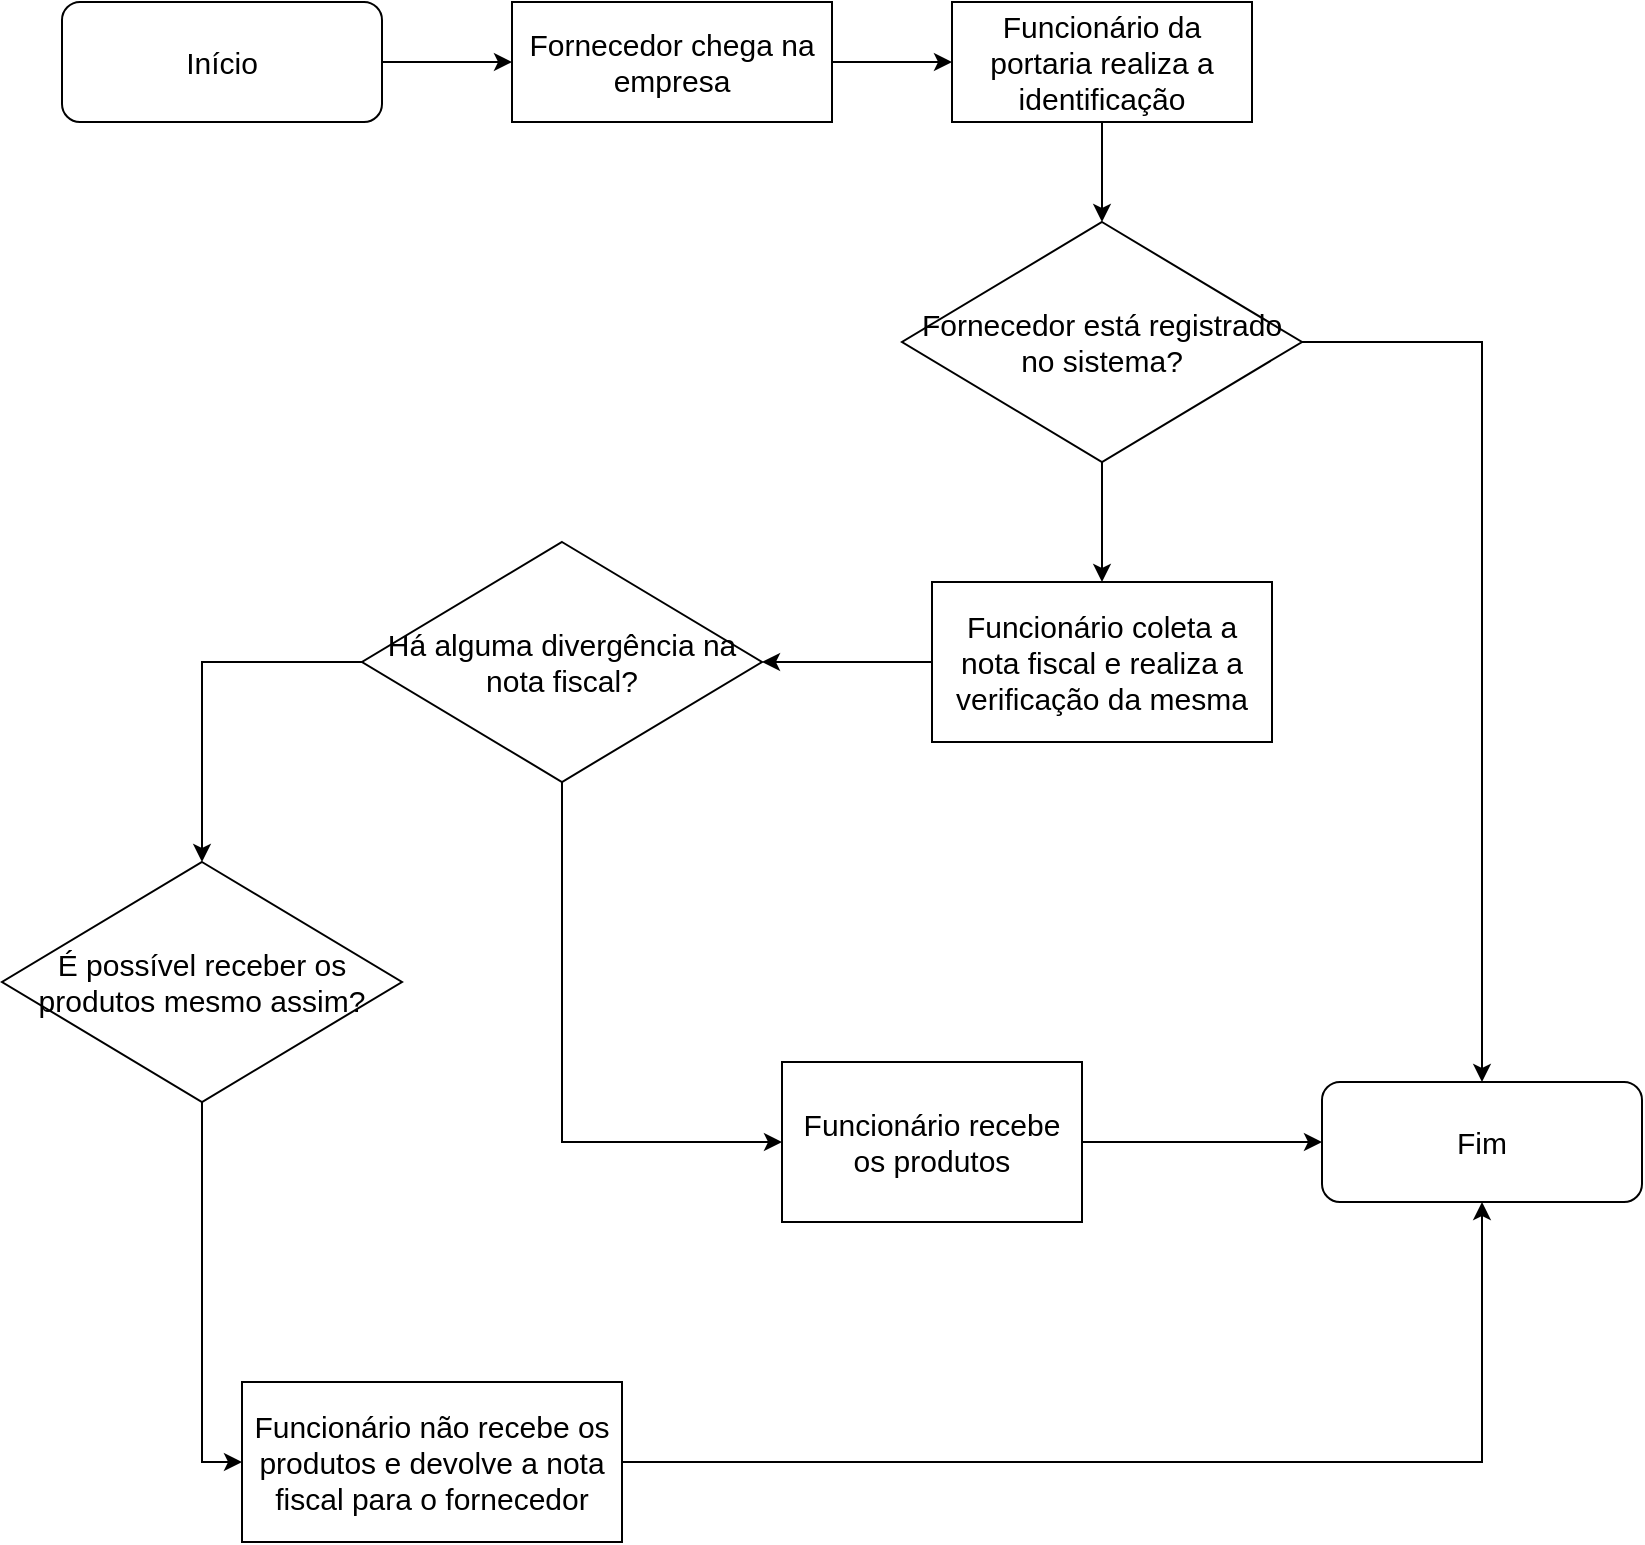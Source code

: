 <mxfile version="21.7.2" type="github">
  <diagram name="Page-1" id="IFbi0l0zsZ9HXe9LOnJm">
    <mxGraphModel dx="1361" dy="763" grid="1" gridSize="10" guides="1" tooltips="1" connect="1" arrows="1" fold="1" page="1" pageScale="1" pageWidth="850" pageHeight="1100" math="0" shadow="0">
      <root>
        <mxCell id="0" />
        <mxCell id="1" parent="0" />
        <mxCell id="UpsidfB4OOWGOqYcArzy-16" value="" style="edgeStyle=orthogonalEdgeStyle;rounded=0;orthogonalLoop=1;jettySize=auto;html=1;" edge="1" parent="1" source="UpsidfB4OOWGOqYcArzy-1" target="UpsidfB4OOWGOqYcArzy-2">
          <mxGeometry relative="1" as="geometry" />
        </mxCell>
        <mxCell id="UpsidfB4OOWGOqYcArzy-1" value="&lt;font style=&quot;font-size: 15px;&quot;&gt;Início&lt;/font&gt;" style="rounded=1;whiteSpace=wrap;html=1;" vertex="1" parent="1">
          <mxGeometry x="40" y="160" width="160" height="60" as="geometry" />
        </mxCell>
        <mxCell id="UpsidfB4OOWGOqYcArzy-15" value="" style="edgeStyle=orthogonalEdgeStyle;rounded=0;orthogonalLoop=1;jettySize=auto;html=1;" edge="1" parent="1" source="UpsidfB4OOWGOqYcArzy-2" target="UpsidfB4OOWGOqYcArzy-4">
          <mxGeometry relative="1" as="geometry" />
        </mxCell>
        <mxCell id="UpsidfB4OOWGOqYcArzy-2" value="&lt;font style=&quot;font-size: 15px;&quot;&gt;Fornecedor chega na empresa&lt;/font&gt;" style="rounded=0;whiteSpace=wrap;html=1;" vertex="1" parent="1">
          <mxGeometry x="265" y="160" width="160" height="60" as="geometry" />
        </mxCell>
        <mxCell id="UpsidfB4OOWGOqYcArzy-13" style="edgeStyle=orthogonalEdgeStyle;rounded=0;orthogonalLoop=1;jettySize=auto;html=1;exitX=1;exitY=0.5;exitDx=0;exitDy=0;entryX=0.5;entryY=0;entryDx=0;entryDy=0;" edge="1" parent="1" source="UpsidfB4OOWGOqYcArzy-3" target="UpsidfB4OOWGOqYcArzy-12">
          <mxGeometry relative="1" as="geometry" />
        </mxCell>
        <mxCell id="UpsidfB4OOWGOqYcArzy-14" style="edgeStyle=orthogonalEdgeStyle;rounded=0;orthogonalLoop=1;jettySize=auto;html=1;exitX=0.5;exitY=1;exitDx=0;exitDy=0;entryX=0.5;entryY=0;entryDx=0;entryDy=0;" edge="1" parent="1" source="UpsidfB4OOWGOqYcArzy-3" target="UpsidfB4OOWGOqYcArzy-6">
          <mxGeometry relative="1" as="geometry" />
        </mxCell>
        <mxCell id="UpsidfB4OOWGOqYcArzy-3" value="&lt;font style=&quot;font-size: 15px;&quot;&gt;Fornecedor está registrado no sistema?&lt;/font&gt;" style="rhombus;whiteSpace=wrap;html=1;" vertex="1" parent="1">
          <mxGeometry x="460" y="270" width="200" height="120" as="geometry" />
        </mxCell>
        <mxCell id="UpsidfB4OOWGOqYcArzy-17" value="" style="edgeStyle=orthogonalEdgeStyle;rounded=0;orthogonalLoop=1;jettySize=auto;html=1;" edge="1" parent="1" source="UpsidfB4OOWGOqYcArzy-4" target="UpsidfB4OOWGOqYcArzy-3">
          <mxGeometry relative="1" as="geometry" />
        </mxCell>
        <mxCell id="UpsidfB4OOWGOqYcArzy-4" value="&lt;font style=&quot;font-size: 15px;&quot;&gt;Funcionário da portaria realiza a identificação&lt;/font&gt;" style="rounded=0;whiteSpace=wrap;html=1;" vertex="1" parent="1">
          <mxGeometry x="485" y="160" width="150" height="60" as="geometry" />
        </mxCell>
        <mxCell id="UpsidfB4OOWGOqYcArzy-21" value="" style="edgeStyle=orthogonalEdgeStyle;rounded=0;orthogonalLoop=1;jettySize=auto;html=1;" edge="1" parent="1" source="UpsidfB4OOWGOqYcArzy-6" target="UpsidfB4OOWGOqYcArzy-8">
          <mxGeometry relative="1" as="geometry" />
        </mxCell>
        <mxCell id="UpsidfB4OOWGOqYcArzy-6" value="&lt;font style=&quot;font-size: 15px;&quot;&gt;Funcionário coleta a nota fiscal e realiza a verificação da mesma&lt;/font&gt;" style="rounded=0;whiteSpace=wrap;html=1;" vertex="1" parent="1">
          <mxGeometry x="475" y="450" width="170" height="80" as="geometry" />
        </mxCell>
        <mxCell id="UpsidfB4OOWGOqYcArzy-26" style="edgeStyle=orthogonalEdgeStyle;rounded=0;orthogonalLoop=1;jettySize=auto;html=1;exitX=0.5;exitY=1;exitDx=0;exitDy=0;entryX=0;entryY=0.5;entryDx=0;entryDy=0;" edge="1" parent="1" source="UpsidfB4OOWGOqYcArzy-8" target="UpsidfB4OOWGOqYcArzy-9">
          <mxGeometry relative="1" as="geometry" />
        </mxCell>
        <mxCell id="UpsidfB4OOWGOqYcArzy-29" style="edgeStyle=orthogonalEdgeStyle;rounded=0;orthogonalLoop=1;jettySize=auto;html=1;exitX=0;exitY=0.5;exitDx=0;exitDy=0;entryX=0.5;entryY=0;entryDx=0;entryDy=0;" edge="1" parent="1" source="UpsidfB4OOWGOqYcArzy-8" target="UpsidfB4OOWGOqYcArzy-11">
          <mxGeometry relative="1" as="geometry" />
        </mxCell>
        <mxCell id="UpsidfB4OOWGOqYcArzy-8" value="&lt;span style=&quot;font-size: 15px;&quot;&gt;Há alguma divergência na nota fiscal?&lt;/span&gt;" style="rhombus;whiteSpace=wrap;html=1;" vertex="1" parent="1">
          <mxGeometry x="190" y="430" width="200" height="120" as="geometry" />
        </mxCell>
        <mxCell id="UpsidfB4OOWGOqYcArzy-30" style="edgeStyle=orthogonalEdgeStyle;rounded=0;orthogonalLoop=1;jettySize=auto;html=1;exitX=1;exitY=0.5;exitDx=0;exitDy=0;entryX=0;entryY=0.5;entryDx=0;entryDy=0;" edge="1" parent="1" source="UpsidfB4OOWGOqYcArzy-9" target="UpsidfB4OOWGOqYcArzy-12">
          <mxGeometry relative="1" as="geometry" />
        </mxCell>
        <mxCell id="UpsidfB4OOWGOqYcArzy-9" value="&lt;font style=&quot;font-size: 15px;&quot;&gt;Funcionário recebe os produtos&lt;/font&gt;" style="rounded=0;whiteSpace=wrap;html=1;" vertex="1" parent="1">
          <mxGeometry x="400" y="690" width="150" height="80" as="geometry" />
        </mxCell>
        <mxCell id="UpsidfB4OOWGOqYcArzy-25" value="" style="edgeStyle=orthogonalEdgeStyle;rounded=0;orthogonalLoop=1;jettySize=auto;html=1;entryX=0.5;entryY=1;entryDx=0;entryDy=0;" edge="1" parent="1" source="UpsidfB4OOWGOqYcArzy-10" target="UpsidfB4OOWGOqYcArzy-12">
          <mxGeometry relative="1" as="geometry">
            <mxPoint x="500.0" y="810" as="targetPoint" />
            <Array as="points">
              <mxPoint x="750" y="890" />
            </Array>
          </mxGeometry>
        </mxCell>
        <mxCell id="UpsidfB4OOWGOqYcArzy-10" value="&lt;font style=&quot;font-size: 15px;&quot;&gt;Funcionário não recebe os produtos e devolve a nota fiscal para o fornecedor&lt;/font&gt;" style="rounded=0;whiteSpace=wrap;html=1;" vertex="1" parent="1">
          <mxGeometry x="130" y="850" width="190" height="80" as="geometry" />
        </mxCell>
        <mxCell id="UpsidfB4OOWGOqYcArzy-23" style="edgeStyle=orthogonalEdgeStyle;rounded=0;orthogonalLoop=1;jettySize=auto;html=1;exitX=0.5;exitY=1;exitDx=0;exitDy=0;entryX=0;entryY=0.5;entryDx=0;entryDy=0;" edge="1" parent="1" source="UpsidfB4OOWGOqYcArzy-11" target="UpsidfB4OOWGOqYcArzy-10">
          <mxGeometry relative="1" as="geometry" />
        </mxCell>
        <mxCell id="UpsidfB4OOWGOqYcArzy-11" value="&lt;span style=&quot;font-size: 15px;&quot;&gt;É possível receber os produtos mesmo assim?&lt;/span&gt;" style="rhombus;whiteSpace=wrap;html=1;" vertex="1" parent="1">
          <mxGeometry x="10" y="590" width="200" height="120" as="geometry" />
        </mxCell>
        <mxCell id="UpsidfB4OOWGOqYcArzy-12" value="&lt;font style=&quot;font-size: 15px;&quot;&gt;Fim&lt;/font&gt;" style="rounded=1;whiteSpace=wrap;html=1;" vertex="1" parent="1">
          <mxGeometry x="670" y="700" width="160" height="60" as="geometry" />
        </mxCell>
      </root>
    </mxGraphModel>
  </diagram>
</mxfile>
